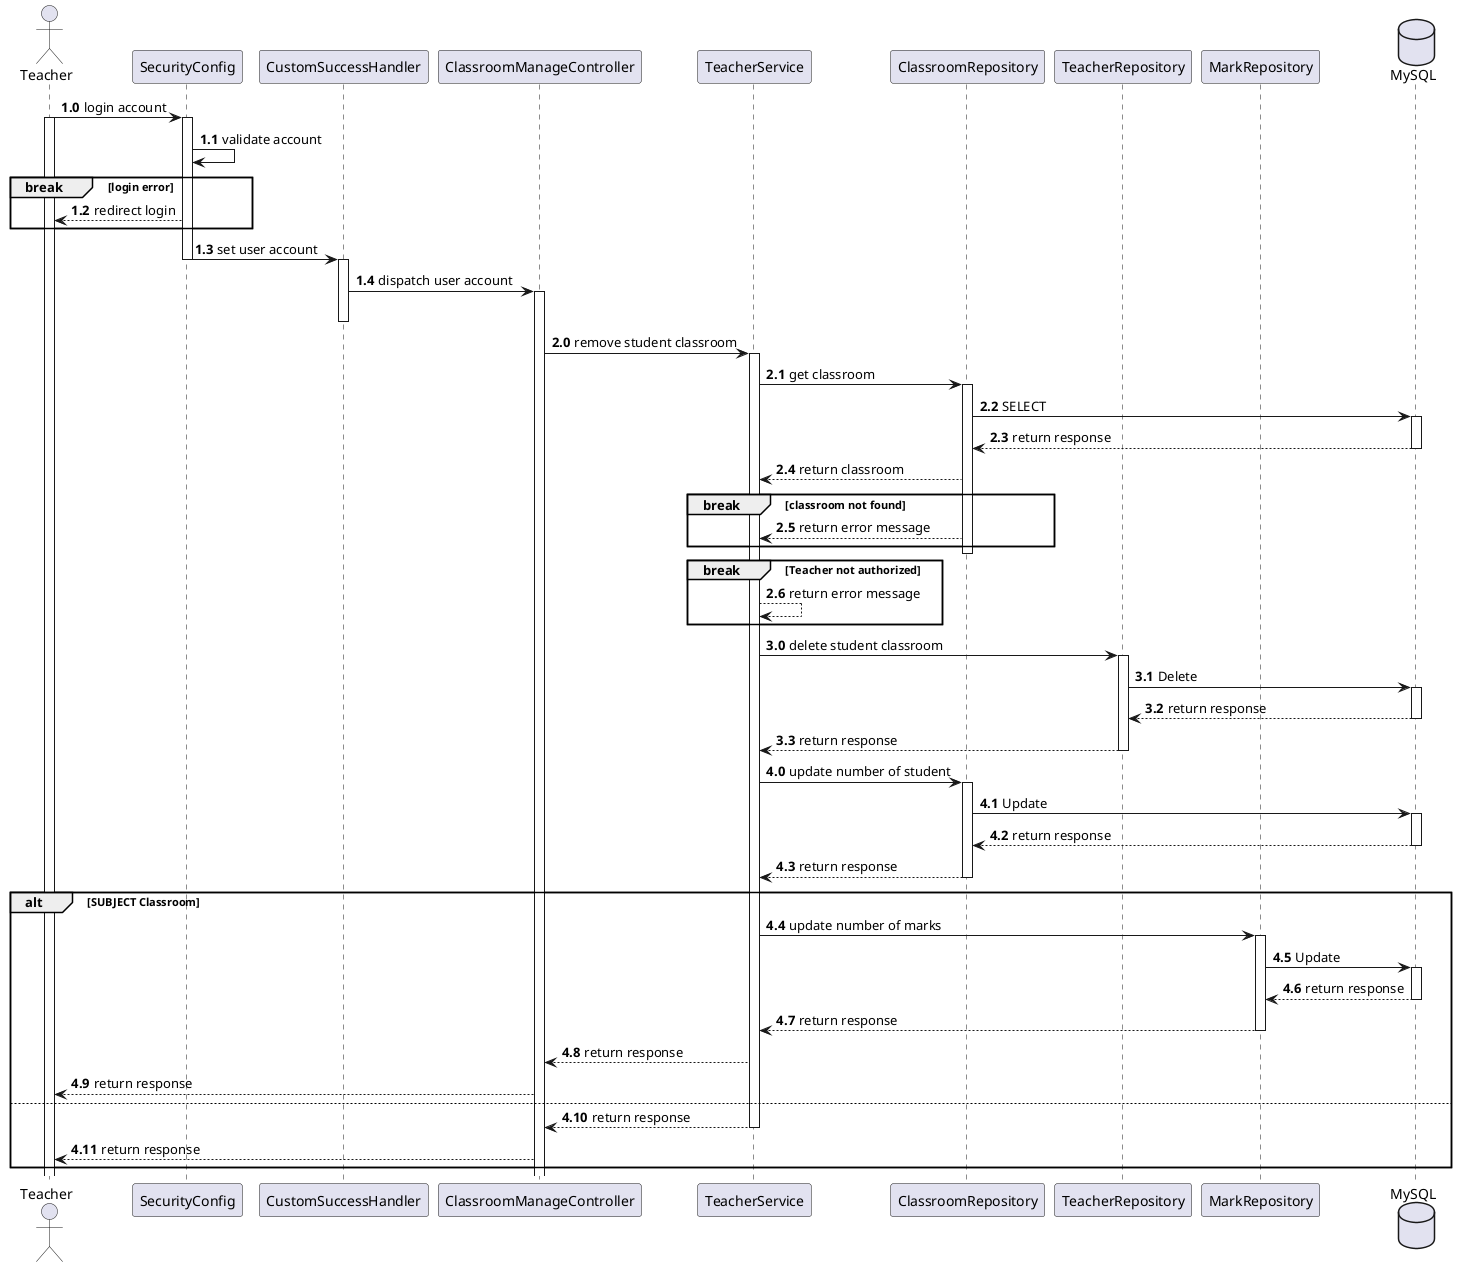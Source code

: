 @startuml
Actor Teacher
participant SecurityConfig
participant CustomSuccessHandler
participant ClassroomManageController
participant TeacherService
participant ClassroomRepository
participant TeacherRepository
participant MarkRepository
database MySQL

autonumber 1.0
Teacher -> SecurityConfig: login account

activate Teacher
activate SecurityConfig
autonumber 1.1
SecurityConfig -> SecurityConfig: validate account
break login error
SecurityConfig --> Teacher: redirect login
end
SecurityConfig -> CustomSuccessHandler: set user account
deactivate SecurityConfig
activate CustomSuccessHandler
CustomSuccessHandler -> ClassroomManageController: dispatch user account
activate ClassroomManageController
deactivate CustomSuccessHandler

autonumber 2.0
ClassroomManageController -> TeacherService : remove student classroom
activate TeacherService
TeacherService -> ClassroomRepository: get classroom
activate ClassroomRepository
ClassroomRepository -> MySQL: SELECT
 activate MySQL
MySQL --> ClassroomRepository: return response
deactivate MySQL
ClassroomRepository --> TeacherService: return classroom
break classroom not found
ClassroomRepository --> TeacherService: return error message
end
deactivate ClassroomRepository
break Teacher not authorized
TeacherService --> TeacherService: return error message
end
autonumber 3.0

TeacherService -> TeacherRepository: delete student classroom
 activate TeacherRepository
TeacherRepository -> MySQL: Delete
  activate MySQL
MySQL --> TeacherRepository: return response
deactivate MySQL
TeacherRepository --> TeacherService: return response
deactivate TeacherRepository

autonumber 4.0
TeacherService -> ClassroomRepository: update number of student
activate ClassroomRepository
ClassroomRepository -> MySQL: Update
activate MySQL
MySQL --> ClassroomRepository: return response
deactivate MySQL
ClassroomRepository --> TeacherService: return response
deactivate ClassroomRepository
alt SUBJECT Classroom
 TeacherService -> MarkRepository: update number of marks
 activate MarkRepository
 MarkRepository -> MySQL: Update
 activate MySQL
 MySQL --> MarkRepository: return response
 deactivate MySQL
 MarkRepository --> TeacherService: return response
 deactivate MarkRepository
 deactivate ClassroomRepository
  TeacherService --> ClassroomManageController: return response
  ClassroomManageController --> Teacher: return response
else
    TeacherService --> ClassroomManageController: return response
    deactivate TeacherService
    ClassroomManageController --> Teacher: return response
end

@enduml